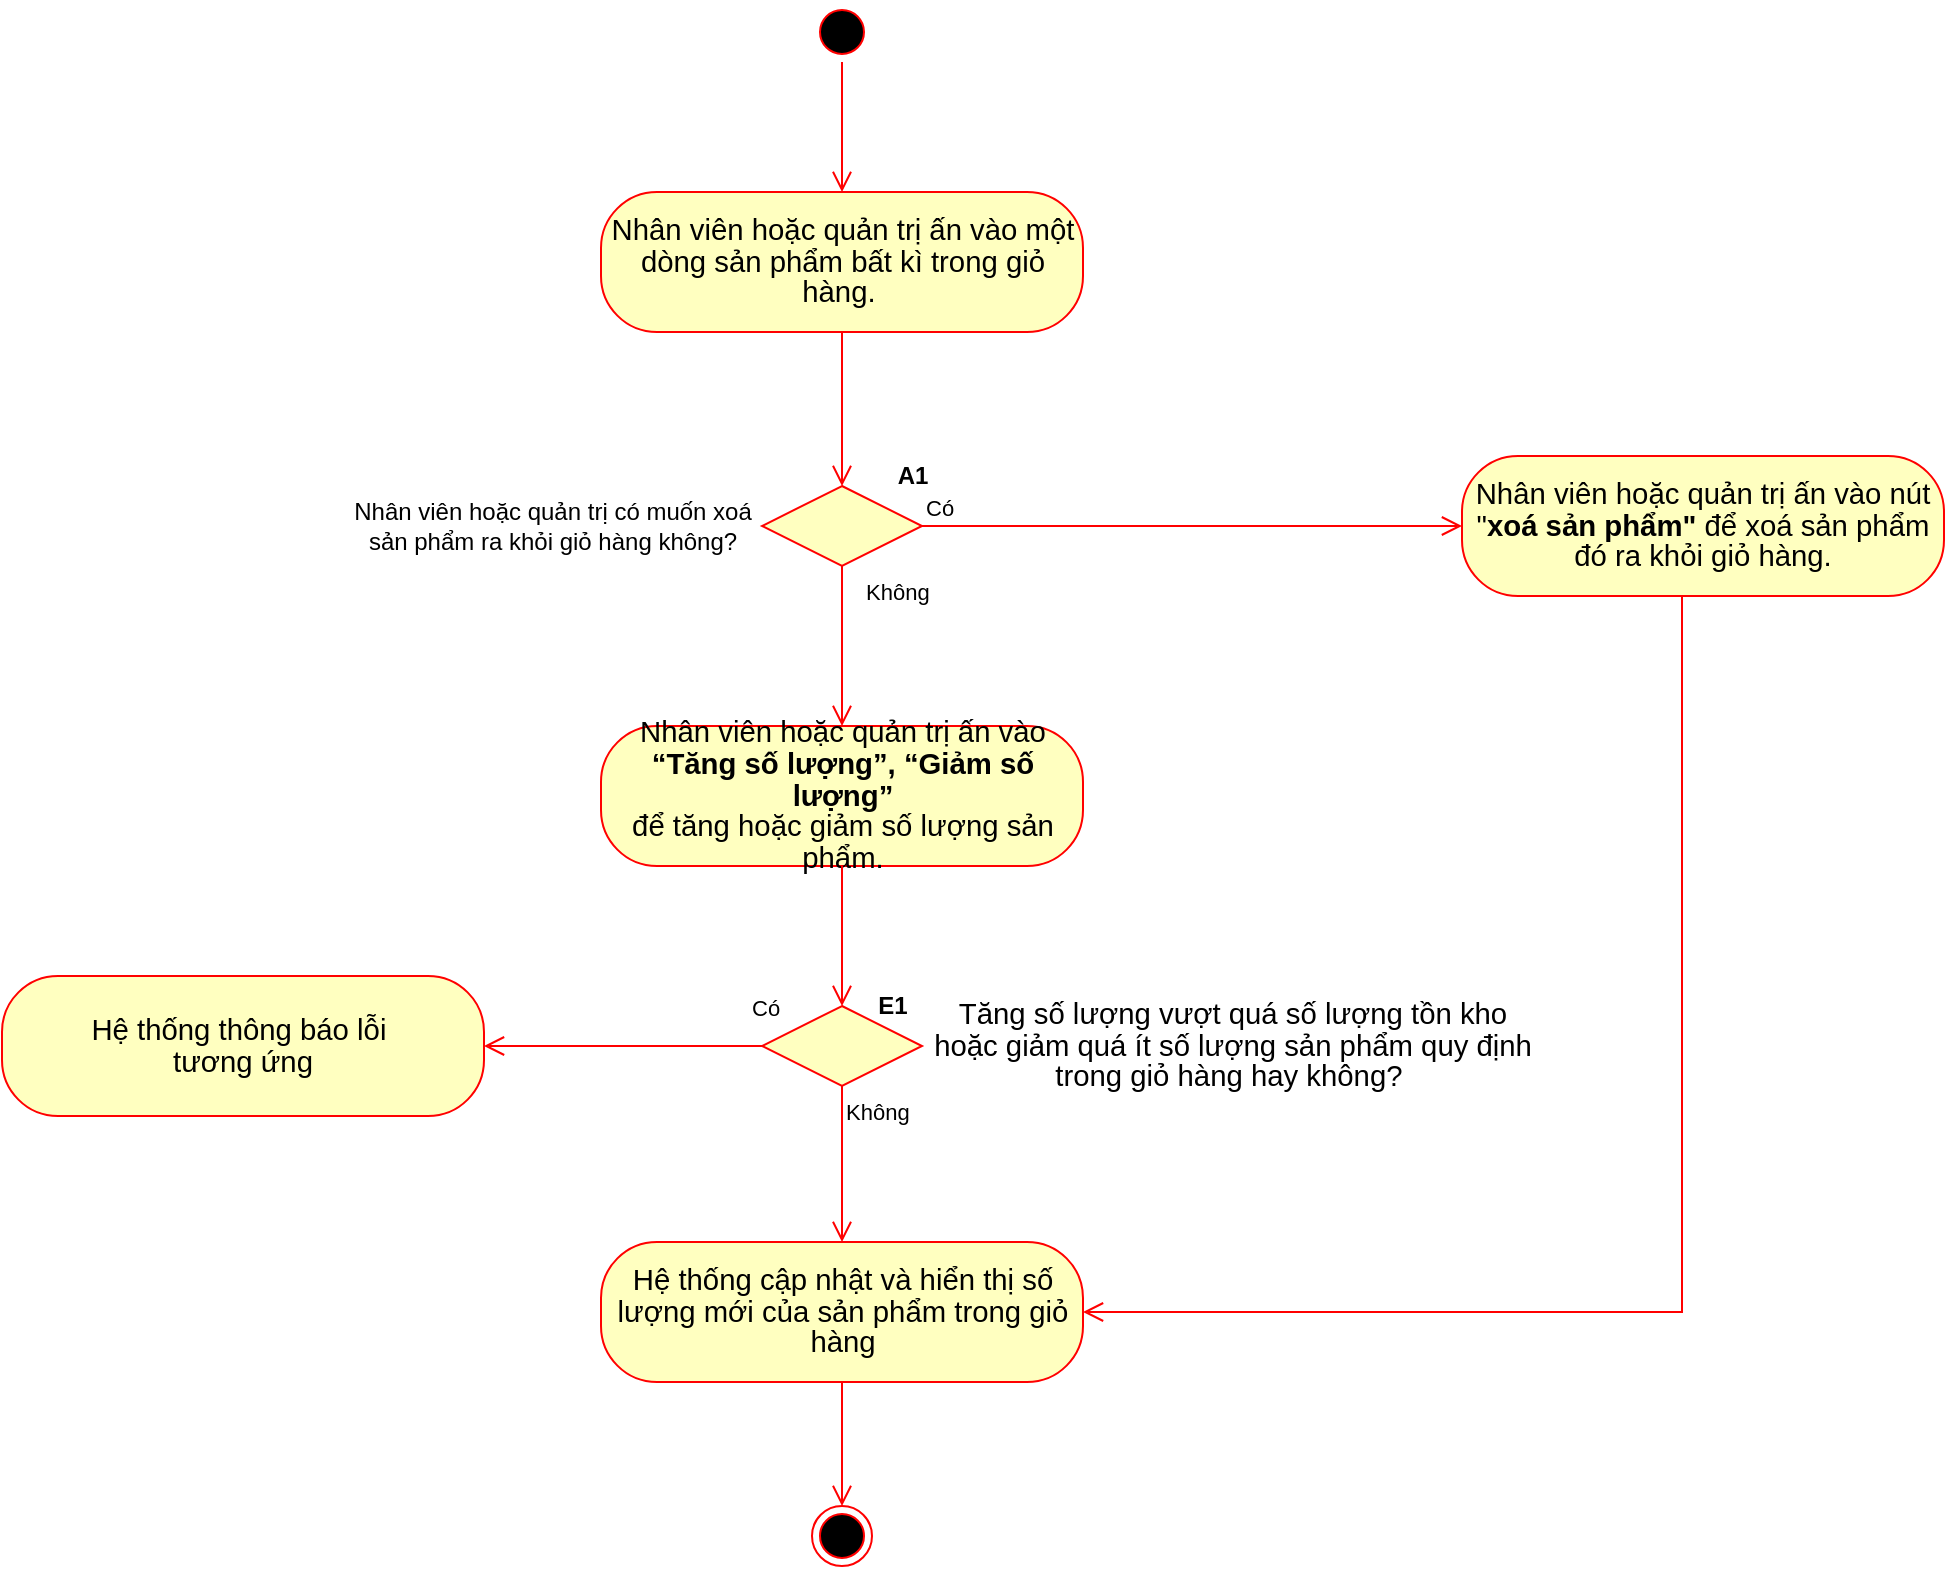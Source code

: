 <mxfile version="16.5.1" type="device"><diagram id="AcsiWmHQyFGquYdm_y9N" name="Page-1"><mxGraphModel dx="1224" dy="1006" grid="1" gridSize="10" guides="1" tooltips="1" connect="1" arrows="1" fold="1" page="1" pageScale="1" pageWidth="850" pageHeight="1100" math="0" shadow="0"><root><mxCell id="0"/><mxCell id="1" parent="0"/><mxCell id="16gyaqh5jp1LO1Qn1m7W-1" value="" style="ellipse;html=1;shape=startState;fillColor=#000000;strokeColor=#ff0000;" parent="1" vertex="1"><mxGeometry x="755" y="190" width="30" height="30" as="geometry"/></mxCell><mxCell id="16gyaqh5jp1LO1Qn1m7W-2" value="" style="edgeStyle=orthogonalEdgeStyle;html=1;verticalAlign=bottom;endArrow=open;endSize=8;strokeColor=#ff0000;rounded=0;" parent="1" source="16gyaqh5jp1LO1Qn1m7W-1" target="16gyaqh5jp1LO1Qn1m7W-3" edge="1"><mxGeometry relative="1" as="geometry"><mxPoint x="761" y="255" as="targetPoint"/></mxGeometry></mxCell><mxCell id="16gyaqh5jp1LO1Qn1m7W-3" value="&lt;span style=&quot;font-size: 11.0pt ; line-height: 107% ; font-family: &amp;#34;calibri&amp;#34; , sans-serif&quot;&gt;Nhân viên hoặc quản trị ấn vào một dòng sản phẩm bất kì trong giỏ hàng.&amp;nbsp;&lt;/span&gt;" style="rounded=1;whiteSpace=wrap;html=1;arcSize=40;fontColor=#000000;fillColor=#ffffc0;strokeColor=#ff0000;" parent="1" vertex="1"><mxGeometry x="649.5" y="285" width="241" height="70" as="geometry"/></mxCell><mxCell id="16gyaqh5jp1LO1Qn1m7W-8" value="&lt;span style=&quot;font-size: 11.0pt ; line-height: 107% ; font-family: &amp;#34;calibri&amp;#34; , sans-serif&quot;&gt;Nhân viên hoặc quản trị ấn vào &lt;br&gt;&lt;b&gt;“Tăng số lượng”, “Giảm số lượng” &lt;br&gt;&lt;/b&gt;để tăng hoặc giảm số lượng sản phẩm.&lt;/span&gt;" style="rounded=1;whiteSpace=wrap;html=1;arcSize=40;fontColor=#000000;fillColor=#ffffc0;strokeColor=#ff0000;" parent="1" vertex="1"><mxGeometry x="649.5" y="552" width="241" height="70" as="geometry"/></mxCell><mxCell id="a9j-pOuoURFXLK4mz6H9-10" value="&lt;span style=&quot;font-size: 11.0pt ; line-height: 107% ; font-family: &amp;#34;calibri&amp;#34; , sans-serif&quot;&gt;Hệ thống cập nhật và hiển thị số lượng mới của sản phẩm trong giỏ hàng&lt;/span&gt;" style="rounded=1;whiteSpace=wrap;html=1;arcSize=40;fontColor=#000000;fillColor=#ffffc0;strokeColor=#ff0000;" parent="1" vertex="1"><mxGeometry x="649.5" y="810" width="241" height="70" as="geometry"/></mxCell><mxCell id="-smxMu_BRZJjXcggFtOp-2" value="" style="rhombus;whiteSpace=wrap;html=1;fillColor=#ffffc0;strokeColor=#ff0000;" vertex="1" parent="1"><mxGeometry x="730" y="432" width="80" height="40" as="geometry"/></mxCell><mxCell id="-smxMu_BRZJjXcggFtOp-3" value="Có" style="edgeStyle=orthogonalEdgeStyle;html=1;align=left;verticalAlign=bottom;endArrow=open;endSize=8;strokeColor=#ff0000;rounded=0;" edge="1" source="-smxMu_BRZJjXcggFtOp-2" parent="1" target="-smxMu_BRZJjXcggFtOp-7"><mxGeometry x="-1" relative="1" as="geometry"><mxPoint x="910" y="452" as="targetPoint"/></mxGeometry></mxCell><mxCell id="-smxMu_BRZJjXcggFtOp-4" value="Không" style="edgeStyle=orthogonalEdgeStyle;html=1;align=left;verticalAlign=top;endArrow=open;endSize=8;strokeColor=#ff0000;rounded=0;" edge="1" source="-smxMu_BRZJjXcggFtOp-2" parent="1" target="16gyaqh5jp1LO1Qn1m7W-8"><mxGeometry x="-1" y="10" relative="1" as="geometry"><mxPoint x="770" y="512" as="targetPoint"/><mxPoint as="offset"/></mxGeometry></mxCell><mxCell id="-smxMu_BRZJjXcggFtOp-5" value="" style="edgeStyle=orthogonalEdgeStyle;html=1;verticalAlign=bottom;endArrow=open;endSize=8;strokeColor=#ff0000;rounded=0;" edge="1" parent="1" source="16gyaqh5jp1LO1Qn1m7W-3" target="-smxMu_BRZJjXcggFtOp-2"><mxGeometry relative="1" as="geometry"><mxPoint x="780" y="732" as="targetPoint"/><mxPoint x="780" y="632" as="sourcePoint"/><Array as="points"/></mxGeometry></mxCell><mxCell id="-smxMu_BRZJjXcggFtOp-6" value="Nhân viên hoặc quản trị có muốn xoá&lt;br&gt;sản phẩm ra khỏi giỏ hàng không?" style="text;html=1;align=center;verticalAlign=middle;resizable=0;points=[];autosize=1;strokeColor=none;fillColor=none;" vertex="1" parent="1"><mxGeometry x="520" y="437" width="210" height="30" as="geometry"/></mxCell><mxCell id="-smxMu_BRZJjXcggFtOp-7" value="&lt;span style=&quot;font-size: 11.0pt ; line-height: 107% ; font-family: &amp;#34;calibri&amp;#34; , sans-serif&quot;&gt;Nhân viên hoặc quản trị ấn vào nút &quot;&lt;b&gt;xoá sản phẩm&quot;&amp;nbsp;&lt;/b&gt;để xoá sản phẩm đó ra khỏi giỏ hàng.&lt;/span&gt;" style="rounded=1;whiteSpace=wrap;html=1;arcSize=40;fontColor=#000000;fillColor=#ffffc0;strokeColor=#ff0000;" vertex="1" parent="1"><mxGeometry x="1080" y="417" width="241" height="70" as="geometry"/></mxCell><mxCell id="-smxMu_BRZJjXcggFtOp-8" value="" style="edgeStyle=orthogonalEdgeStyle;html=1;verticalAlign=bottom;endArrow=open;endSize=8;strokeColor=#ff0000;rounded=0;" edge="1" parent="1" source="-smxMu_BRZJjXcggFtOp-7" target="a9j-pOuoURFXLK4mz6H9-10"><mxGeometry relative="1" as="geometry"><mxPoint x="780" y="732" as="targetPoint"/><mxPoint x="780" y="632" as="sourcePoint"/><Array as="points"><mxPoint x="1190" y="845"/></Array></mxGeometry></mxCell><mxCell id="-smxMu_BRZJjXcggFtOp-9" value="" style="rhombus;whiteSpace=wrap;html=1;fillColor=#ffffc0;strokeColor=#ff0000;" vertex="1" parent="1"><mxGeometry x="730" y="692" width="80" height="40" as="geometry"/></mxCell><mxCell id="-smxMu_BRZJjXcggFtOp-10" value="Có" style="edgeStyle=orthogonalEdgeStyle;html=1;align=left;verticalAlign=bottom;endArrow=open;endSize=8;strokeColor=#ff0000;rounded=0;" edge="1" source="-smxMu_BRZJjXcggFtOp-9" parent="1" target="-smxMu_BRZJjXcggFtOp-16"><mxGeometry x="-0.9" y="-10" relative="1" as="geometry"><mxPoint x="530" y="712" as="targetPoint"/><mxPoint as="offset"/></mxGeometry></mxCell><mxCell id="-smxMu_BRZJjXcggFtOp-11" value="Không" style="edgeStyle=orthogonalEdgeStyle;html=1;align=left;verticalAlign=top;endArrow=open;endSize=8;strokeColor=#ff0000;rounded=0;" edge="1" source="-smxMu_BRZJjXcggFtOp-9" parent="1" target="a9j-pOuoURFXLK4mz6H9-10"><mxGeometry x="-1" relative="1" as="geometry"><mxPoint x="770" y="822" as="targetPoint"/></mxGeometry></mxCell><mxCell id="-smxMu_BRZJjXcggFtOp-12" value="" style="edgeStyle=orthogonalEdgeStyle;html=1;verticalAlign=bottom;endArrow=open;endSize=8;strokeColor=#ff0000;rounded=0;" edge="1" parent="1" source="16gyaqh5jp1LO1Qn1m7W-8" target="-smxMu_BRZJjXcggFtOp-9"><mxGeometry relative="1" as="geometry"><mxPoint x="780" y="442" as="targetPoint"/><mxPoint x="780" y="365" as="sourcePoint"/><Array as="points"/></mxGeometry></mxCell><mxCell id="-smxMu_BRZJjXcggFtOp-13" value="&lt;span style=&quot;font-size: 11.0pt ; line-height: 107% ; font-family: &amp;#34;calibri&amp;#34; , sans-serif&quot;&gt;Tăng số lượng vượt quá số lượng tồn kho &lt;br&gt;hoặc giảm quá ít số lượng sản phẩm quy định &lt;br&gt;trong giỏ hàng hay không?&amp;nbsp;&lt;/span&gt;" style="text;html=1;align=center;verticalAlign=middle;resizable=0;points=[];autosize=1;strokeColor=none;fillColor=none;" vertex="1" parent="1"><mxGeometry x="820" y="687" width="290" height="50" as="geometry"/></mxCell><mxCell id="-smxMu_BRZJjXcggFtOp-14" value="&lt;b&gt;A1&lt;/b&gt;" style="text;html=1;align=center;verticalAlign=middle;resizable=0;points=[];autosize=1;strokeColor=none;fillColor=none;" vertex="1" parent="1"><mxGeometry x="790" y="417" width="30" height="20" as="geometry"/></mxCell><mxCell id="-smxMu_BRZJjXcggFtOp-15" value="&lt;b&gt;E1&lt;/b&gt;" style="text;html=1;align=center;verticalAlign=middle;resizable=0;points=[];autosize=1;strokeColor=none;fillColor=none;" vertex="1" parent="1"><mxGeometry x="780" y="682" width="30" height="20" as="geometry"/></mxCell><mxCell id="-smxMu_BRZJjXcggFtOp-16" value="&lt;span style=&quot;font-size: 11.0pt ; line-height: 107% ; font-family: &amp;#34;calibri&amp;#34; , sans-serif&quot;&gt;Hệ thống thông báo lỗi&amp;nbsp;&lt;br&gt;tương ứng&lt;br&gt;&lt;/span&gt;" style="rounded=1;whiteSpace=wrap;html=1;arcSize=40;fontColor=#000000;fillColor=#ffffc0;strokeColor=#ff0000;" vertex="1" parent="1"><mxGeometry x="350" y="677" width="241" height="70" as="geometry"/></mxCell><mxCell id="-smxMu_BRZJjXcggFtOp-17" value="" style="ellipse;html=1;shape=endState;fillColor=#000000;strokeColor=#ff0000;" vertex="1" parent="1"><mxGeometry x="755" y="942" width="30" height="30" as="geometry"/></mxCell><mxCell id="-smxMu_BRZJjXcggFtOp-18" value="" style="edgeStyle=orthogonalEdgeStyle;html=1;verticalAlign=bottom;endArrow=open;endSize=8;strokeColor=#ff0000;rounded=0;" edge="1" parent="1" source="a9j-pOuoURFXLK4mz6H9-10" target="-smxMu_BRZJjXcggFtOp-17"><mxGeometry relative="1" as="geometry"><mxPoint x="780" y="442" as="targetPoint"/><mxPoint x="780" y="365" as="sourcePoint"/><Array as="points"/></mxGeometry></mxCell></root></mxGraphModel></diagram></mxfile>